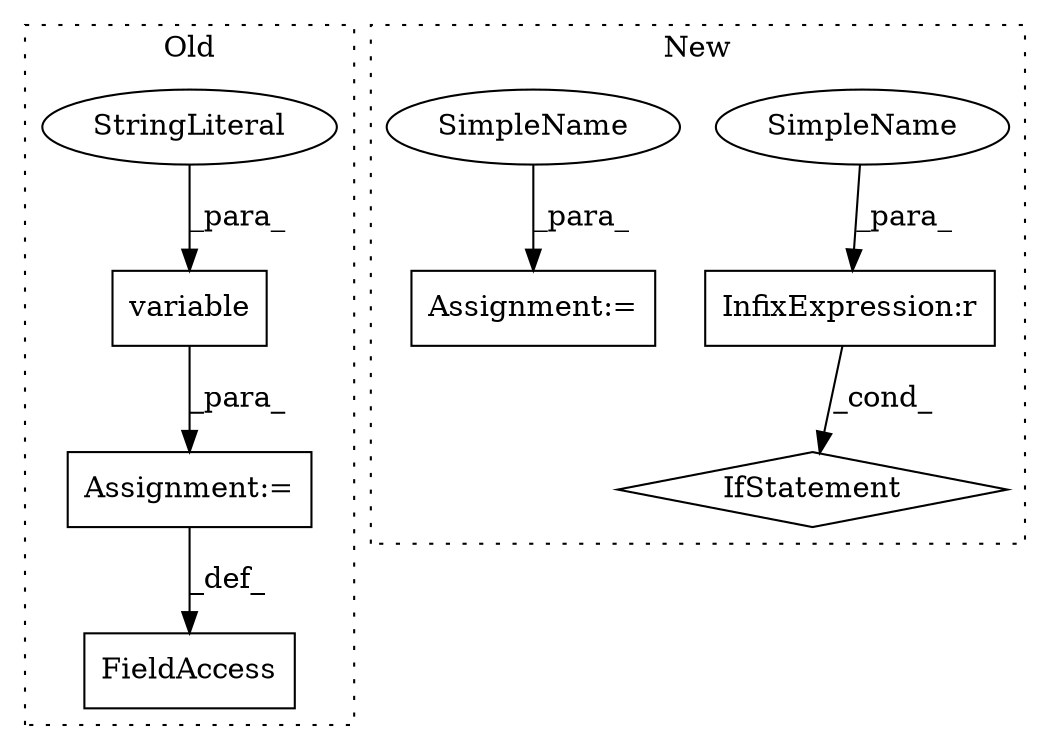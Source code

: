 digraph G {
subgraph cluster0 {
1 [label="variable" a="32" s="8110,8138" l="9,1" shape="box"];
3 [label="Assignment:=" a="7" s="8101" l="1" shape="box"];
4 [label="FieldAccess" a="22" s="8088" l="13" shape="box"];
5 [label="StringLiteral" a="45" s="8128" l="10" shape="ellipse"];
label = "Old";
style="dotted";
}
subgraph cluster1 {
2 [label="IfStatement" a="25" s="7242,7261" l="4,2" shape="diamond"];
6 [label="InfixExpression:r" a="27" s="7253" l="4" shape="box"];
7 [label="Assignment:=" a="7" s="7320" l="1" shape="box"];
8 [label="SimpleName" a="42" s="7246" l="7" shape="ellipse"];
9 [label="SimpleName" a="42" s="7321" l="7" shape="ellipse"];
label = "New";
style="dotted";
}
1 -> 3 [label="_para_"];
3 -> 4 [label="_def_"];
5 -> 1 [label="_para_"];
6 -> 2 [label="_cond_"];
8 -> 6 [label="_para_"];
9 -> 7 [label="_para_"];
}